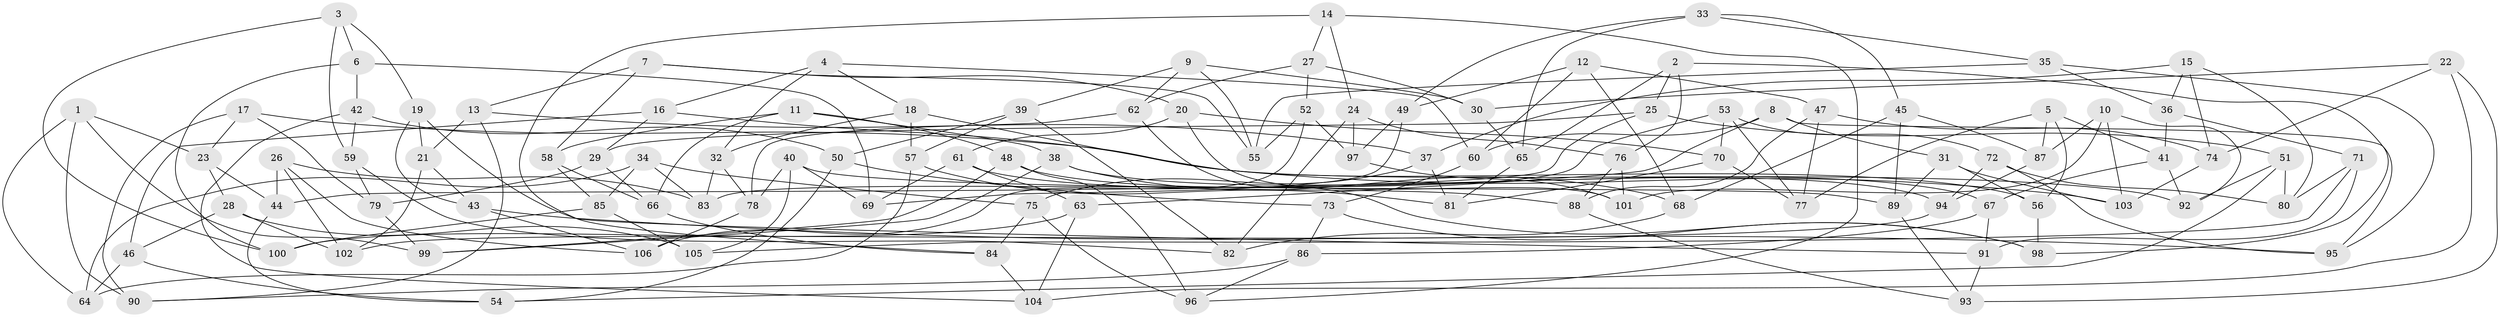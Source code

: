// Generated by graph-tools (version 1.1) at 2025/03/03/09/25 03:03:10]
// undirected, 106 vertices, 212 edges
graph export_dot {
graph [start="1"]
  node [color=gray90,style=filled];
  1;
  2;
  3;
  4;
  5;
  6;
  7;
  8;
  9;
  10;
  11;
  12;
  13;
  14;
  15;
  16;
  17;
  18;
  19;
  20;
  21;
  22;
  23;
  24;
  25;
  26;
  27;
  28;
  29;
  30;
  31;
  32;
  33;
  34;
  35;
  36;
  37;
  38;
  39;
  40;
  41;
  42;
  43;
  44;
  45;
  46;
  47;
  48;
  49;
  50;
  51;
  52;
  53;
  54;
  55;
  56;
  57;
  58;
  59;
  60;
  61;
  62;
  63;
  64;
  65;
  66;
  67;
  68;
  69;
  70;
  71;
  72;
  73;
  74;
  75;
  76;
  77;
  78;
  79;
  80;
  81;
  82;
  83;
  84;
  85;
  86;
  87;
  88;
  89;
  90;
  91;
  92;
  93;
  94;
  95;
  96;
  97;
  98;
  99;
  100;
  101;
  102;
  103;
  104;
  105;
  106;
  1 -- 99;
  1 -- 64;
  1 -- 23;
  1 -- 90;
  2 -- 76;
  2 -- 65;
  2 -- 25;
  2 -- 98;
  3 -- 100;
  3 -- 6;
  3 -- 19;
  3 -- 59;
  4 -- 16;
  4 -- 18;
  4 -- 60;
  4 -- 32;
  5 -- 87;
  5 -- 77;
  5 -- 41;
  5 -- 56;
  6 -- 69;
  6 -- 100;
  6 -- 42;
  7 -- 20;
  7 -- 13;
  7 -- 58;
  7 -- 55;
  8 -- 95;
  8 -- 60;
  8 -- 63;
  8 -- 31;
  9 -- 55;
  9 -- 30;
  9 -- 62;
  9 -- 39;
  10 -- 103;
  10 -- 87;
  10 -- 101;
  10 -- 92;
  11 -- 66;
  11 -- 58;
  11 -- 48;
  11 -- 38;
  12 -- 68;
  12 -- 49;
  12 -- 60;
  12 -- 47;
  13 -- 21;
  13 -- 90;
  13 -- 37;
  14 -- 84;
  14 -- 27;
  14 -- 96;
  14 -- 24;
  15 -- 37;
  15 -- 74;
  15 -- 80;
  15 -- 36;
  16 -- 103;
  16 -- 29;
  16 -- 46;
  17 -- 92;
  17 -- 23;
  17 -- 79;
  17 -- 90;
  18 -- 57;
  18 -- 32;
  18 -- 56;
  19 -- 21;
  19 -- 91;
  19 -- 43;
  20 -- 70;
  20 -- 101;
  20 -- 61;
  21 -- 102;
  21 -- 43;
  22 -- 30;
  22 -- 104;
  22 -- 93;
  22 -- 74;
  23 -- 44;
  23 -- 28;
  24 -- 82;
  24 -- 76;
  24 -- 97;
  25 -- 51;
  25 -- 44;
  25 -- 29;
  26 -- 102;
  26 -- 106;
  26 -- 83;
  26 -- 44;
  27 -- 30;
  27 -- 62;
  27 -- 52;
  28 -- 105;
  28 -- 102;
  28 -- 46;
  29 -- 79;
  29 -- 66;
  30 -- 65;
  31 -- 56;
  31 -- 103;
  31 -- 89;
  32 -- 78;
  32 -- 83;
  33 -- 65;
  33 -- 35;
  33 -- 45;
  33 -- 49;
  34 -- 85;
  34 -- 83;
  34 -- 64;
  34 -- 75;
  35 -- 55;
  35 -- 36;
  35 -- 95;
  36 -- 41;
  36 -- 71;
  37 -- 81;
  37 -- 75;
  38 -- 99;
  38 -- 68;
  38 -- 67;
  39 -- 57;
  39 -- 82;
  39 -- 50;
  40 -- 105;
  40 -- 89;
  40 -- 78;
  40 -- 69;
  41 -- 92;
  41 -- 67;
  42 -- 104;
  42 -- 59;
  42 -- 50;
  43 -- 106;
  43 -- 95;
  44 -- 54;
  45 -- 68;
  45 -- 87;
  45 -- 89;
  46 -- 54;
  46 -- 64;
  47 -- 77;
  47 -- 74;
  47 -- 88;
  48 -- 96;
  48 -- 99;
  48 -- 94;
  49 -- 97;
  49 -- 69;
  50 -- 73;
  50 -- 54;
  51 -- 80;
  51 -- 92;
  51 -- 54;
  52 -- 97;
  52 -- 106;
  52 -- 55;
  53 -- 70;
  53 -- 83;
  53 -- 72;
  53 -- 77;
  56 -- 98;
  57 -- 81;
  57 -- 64;
  58 -- 85;
  58 -- 66;
  59 -- 82;
  59 -- 79;
  60 -- 73;
  61 -- 69;
  61 -- 63;
  61 -- 88;
  62 -- 98;
  62 -- 78;
  63 -- 104;
  63 -- 100;
  65 -- 81;
  66 -- 84;
  67 -- 91;
  67 -- 86;
  68 -- 82;
  70 -- 81;
  70 -- 77;
  71 -- 91;
  71 -- 80;
  71 -- 105;
  72 -- 80;
  72 -- 95;
  72 -- 94;
  73 -- 86;
  73 -- 98;
  74 -- 103;
  75 -- 84;
  75 -- 96;
  76 -- 101;
  76 -- 88;
  78 -- 106;
  79 -- 99;
  84 -- 104;
  85 -- 105;
  85 -- 100;
  86 -- 90;
  86 -- 96;
  87 -- 94;
  88 -- 93;
  89 -- 93;
  91 -- 93;
  94 -- 102;
  97 -- 101;
}
